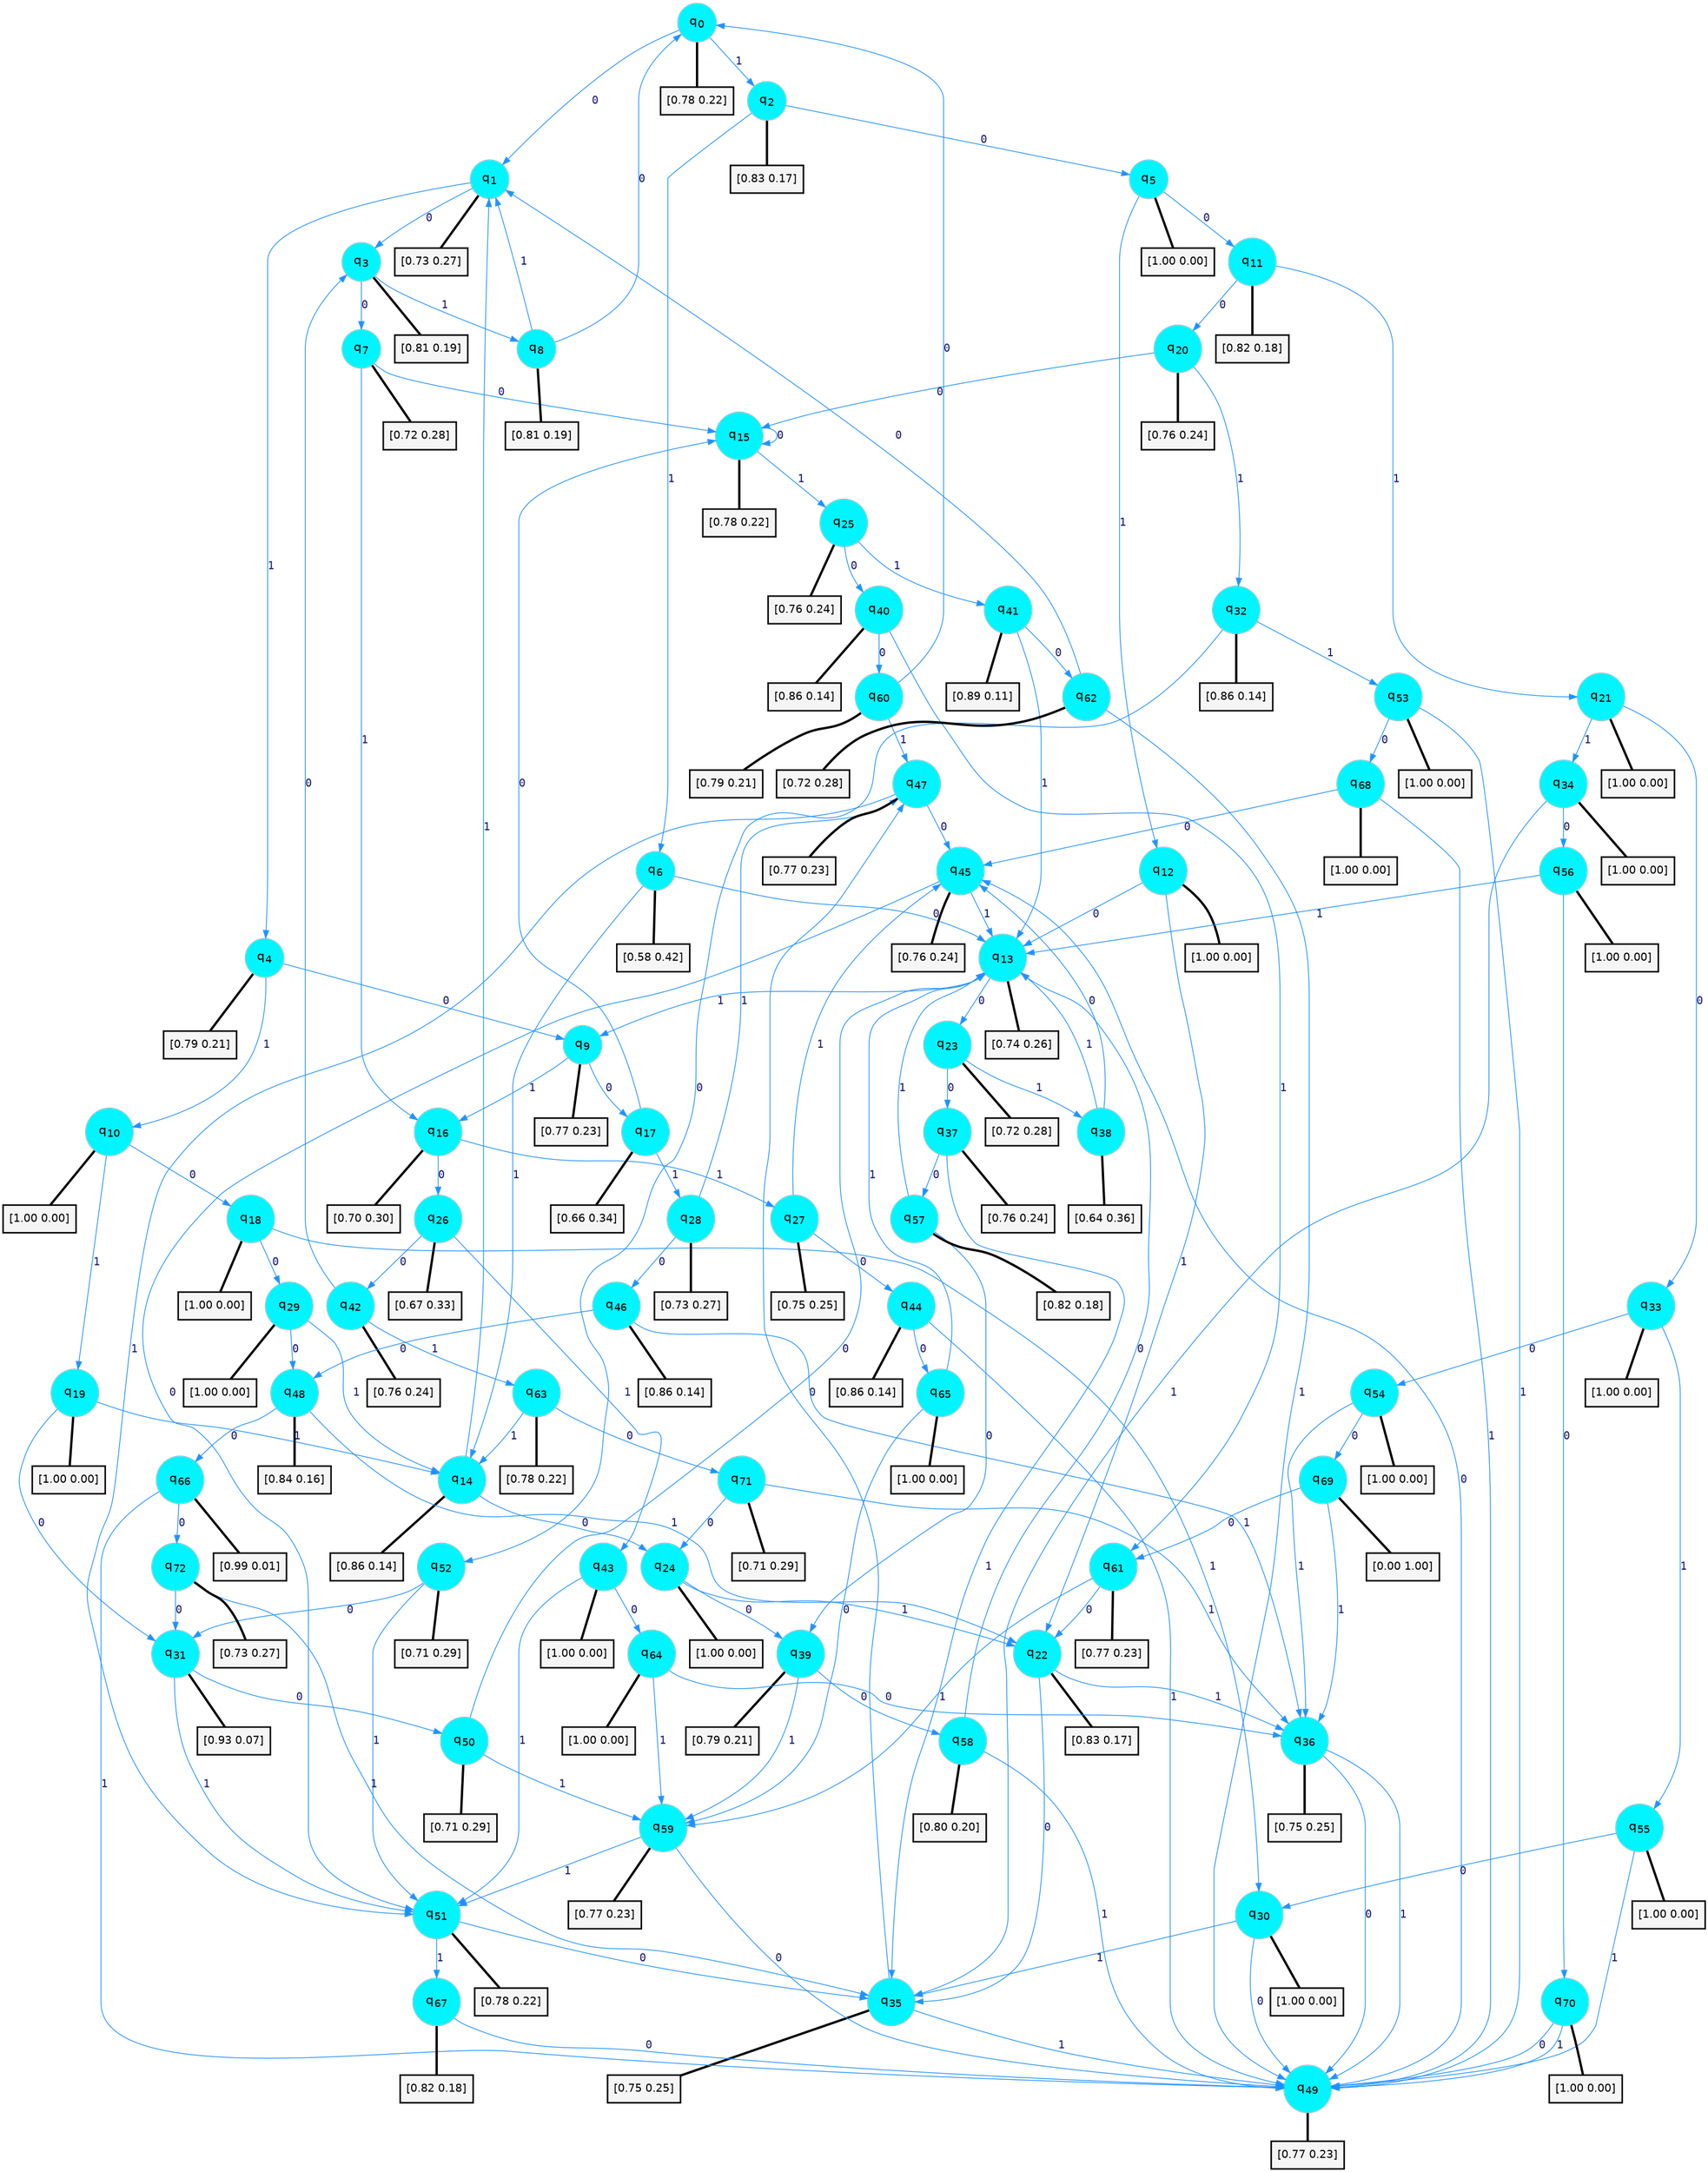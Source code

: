 digraph G {
graph [
bgcolor=transparent, dpi=300, rankdir=TD, size="40,25"];
node [
color=gray, fillcolor=turquoise1, fontcolor=black, fontname=Helvetica, fontsize=16, fontweight=bold, shape=circle, style=filled];
edge [
arrowsize=1, color=dodgerblue1, fontcolor=midnightblue, fontname=courier, fontweight=bold, penwidth=1, style=solid, weight=20];
0[label=<q<SUB>0</SUB>>];
1[label=<q<SUB>1</SUB>>];
2[label=<q<SUB>2</SUB>>];
3[label=<q<SUB>3</SUB>>];
4[label=<q<SUB>4</SUB>>];
5[label=<q<SUB>5</SUB>>];
6[label=<q<SUB>6</SUB>>];
7[label=<q<SUB>7</SUB>>];
8[label=<q<SUB>8</SUB>>];
9[label=<q<SUB>9</SUB>>];
10[label=<q<SUB>10</SUB>>];
11[label=<q<SUB>11</SUB>>];
12[label=<q<SUB>12</SUB>>];
13[label=<q<SUB>13</SUB>>];
14[label=<q<SUB>14</SUB>>];
15[label=<q<SUB>15</SUB>>];
16[label=<q<SUB>16</SUB>>];
17[label=<q<SUB>17</SUB>>];
18[label=<q<SUB>18</SUB>>];
19[label=<q<SUB>19</SUB>>];
20[label=<q<SUB>20</SUB>>];
21[label=<q<SUB>21</SUB>>];
22[label=<q<SUB>22</SUB>>];
23[label=<q<SUB>23</SUB>>];
24[label=<q<SUB>24</SUB>>];
25[label=<q<SUB>25</SUB>>];
26[label=<q<SUB>26</SUB>>];
27[label=<q<SUB>27</SUB>>];
28[label=<q<SUB>28</SUB>>];
29[label=<q<SUB>29</SUB>>];
30[label=<q<SUB>30</SUB>>];
31[label=<q<SUB>31</SUB>>];
32[label=<q<SUB>32</SUB>>];
33[label=<q<SUB>33</SUB>>];
34[label=<q<SUB>34</SUB>>];
35[label=<q<SUB>35</SUB>>];
36[label=<q<SUB>36</SUB>>];
37[label=<q<SUB>37</SUB>>];
38[label=<q<SUB>38</SUB>>];
39[label=<q<SUB>39</SUB>>];
40[label=<q<SUB>40</SUB>>];
41[label=<q<SUB>41</SUB>>];
42[label=<q<SUB>42</SUB>>];
43[label=<q<SUB>43</SUB>>];
44[label=<q<SUB>44</SUB>>];
45[label=<q<SUB>45</SUB>>];
46[label=<q<SUB>46</SUB>>];
47[label=<q<SUB>47</SUB>>];
48[label=<q<SUB>48</SUB>>];
49[label=<q<SUB>49</SUB>>];
50[label=<q<SUB>50</SUB>>];
51[label=<q<SUB>51</SUB>>];
52[label=<q<SUB>52</SUB>>];
53[label=<q<SUB>53</SUB>>];
54[label=<q<SUB>54</SUB>>];
55[label=<q<SUB>55</SUB>>];
56[label=<q<SUB>56</SUB>>];
57[label=<q<SUB>57</SUB>>];
58[label=<q<SUB>58</SUB>>];
59[label=<q<SUB>59</SUB>>];
60[label=<q<SUB>60</SUB>>];
61[label=<q<SUB>61</SUB>>];
62[label=<q<SUB>62</SUB>>];
63[label=<q<SUB>63</SUB>>];
64[label=<q<SUB>64</SUB>>];
65[label=<q<SUB>65</SUB>>];
66[label=<q<SUB>66</SUB>>];
67[label=<q<SUB>67</SUB>>];
68[label=<q<SUB>68</SUB>>];
69[label=<q<SUB>69</SUB>>];
70[label=<q<SUB>70</SUB>>];
71[label=<q<SUB>71</SUB>>];
72[label=<q<SUB>72</SUB>>];
73[label="[0.78 0.22]", shape=box,fontcolor=black, fontname=Helvetica, fontsize=14, penwidth=2, fillcolor=whitesmoke,color=black];
74[label="[0.73 0.27]", shape=box,fontcolor=black, fontname=Helvetica, fontsize=14, penwidth=2, fillcolor=whitesmoke,color=black];
75[label="[0.83 0.17]", shape=box,fontcolor=black, fontname=Helvetica, fontsize=14, penwidth=2, fillcolor=whitesmoke,color=black];
76[label="[0.81 0.19]", shape=box,fontcolor=black, fontname=Helvetica, fontsize=14, penwidth=2, fillcolor=whitesmoke,color=black];
77[label="[0.79 0.21]", shape=box,fontcolor=black, fontname=Helvetica, fontsize=14, penwidth=2, fillcolor=whitesmoke,color=black];
78[label="[1.00 0.00]", shape=box,fontcolor=black, fontname=Helvetica, fontsize=14, penwidth=2, fillcolor=whitesmoke,color=black];
79[label="[0.58 0.42]", shape=box,fontcolor=black, fontname=Helvetica, fontsize=14, penwidth=2, fillcolor=whitesmoke,color=black];
80[label="[0.72 0.28]", shape=box,fontcolor=black, fontname=Helvetica, fontsize=14, penwidth=2, fillcolor=whitesmoke,color=black];
81[label="[0.81 0.19]", shape=box,fontcolor=black, fontname=Helvetica, fontsize=14, penwidth=2, fillcolor=whitesmoke,color=black];
82[label="[0.77 0.23]", shape=box,fontcolor=black, fontname=Helvetica, fontsize=14, penwidth=2, fillcolor=whitesmoke,color=black];
83[label="[1.00 0.00]", shape=box,fontcolor=black, fontname=Helvetica, fontsize=14, penwidth=2, fillcolor=whitesmoke,color=black];
84[label="[0.82 0.18]", shape=box,fontcolor=black, fontname=Helvetica, fontsize=14, penwidth=2, fillcolor=whitesmoke,color=black];
85[label="[1.00 0.00]", shape=box,fontcolor=black, fontname=Helvetica, fontsize=14, penwidth=2, fillcolor=whitesmoke,color=black];
86[label="[0.74 0.26]", shape=box,fontcolor=black, fontname=Helvetica, fontsize=14, penwidth=2, fillcolor=whitesmoke,color=black];
87[label="[0.86 0.14]", shape=box,fontcolor=black, fontname=Helvetica, fontsize=14, penwidth=2, fillcolor=whitesmoke,color=black];
88[label="[0.78 0.22]", shape=box,fontcolor=black, fontname=Helvetica, fontsize=14, penwidth=2, fillcolor=whitesmoke,color=black];
89[label="[0.70 0.30]", shape=box,fontcolor=black, fontname=Helvetica, fontsize=14, penwidth=2, fillcolor=whitesmoke,color=black];
90[label="[0.66 0.34]", shape=box,fontcolor=black, fontname=Helvetica, fontsize=14, penwidth=2, fillcolor=whitesmoke,color=black];
91[label="[1.00 0.00]", shape=box,fontcolor=black, fontname=Helvetica, fontsize=14, penwidth=2, fillcolor=whitesmoke,color=black];
92[label="[1.00 0.00]", shape=box,fontcolor=black, fontname=Helvetica, fontsize=14, penwidth=2, fillcolor=whitesmoke,color=black];
93[label="[0.76 0.24]", shape=box,fontcolor=black, fontname=Helvetica, fontsize=14, penwidth=2, fillcolor=whitesmoke,color=black];
94[label="[1.00 0.00]", shape=box,fontcolor=black, fontname=Helvetica, fontsize=14, penwidth=2, fillcolor=whitesmoke,color=black];
95[label="[0.83 0.17]", shape=box,fontcolor=black, fontname=Helvetica, fontsize=14, penwidth=2, fillcolor=whitesmoke,color=black];
96[label="[0.72 0.28]", shape=box,fontcolor=black, fontname=Helvetica, fontsize=14, penwidth=2, fillcolor=whitesmoke,color=black];
97[label="[1.00 0.00]", shape=box,fontcolor=black, fontname=Helvetica, fontsize=14, penwidth=2, fillcolor=whitesmoke,color=black];
98[label="[0.76 0.24]", shape=box,fontcolor=black, fontname=Helvetica, fontsize=14, penwidth=2, fillcolor=whitesmoke,color=black];
99[label="[0.67 0.33]", shape=box,fontcolor=black, fontname=Helvetica, fontsize=14, penwidth=2, fillcolor=whitesmoke,color=black];
100[label="[0.75 0.25]", shape=box,fontcolor=black, fontname=Helvetica, fontsize=14, penwidth=2, fillcolor=whitesmoke,color=black];
101[label="[0.73 0.27]", shape=box,fontcolor=black, fontname=Helvetica, fontsize=14, penwidth=2, fillcolor=whitesmoke,color=black];
102[label="[1.00 0.00]", shape=box,fontcolor=black, fontname=Helvetica, fontsize=14, penwidth=2, fillcolor=whitesmoke,color=black];
103[label="[1.00 0.00]", shape=box,fontcolor=black, fontname=Helvetica, fontsize=14, penwidth=2, fillcolor=whitesmoke,color=black];
104[label="[0.93 0.07]", shape=box,fontcolor=black, fontname=Helvetica, fontsize=14, penwidth=2, fillcolor=whitesmoke,color=black];
105[label="[0.86 0.14]", shape=box,fontcolor=black, fontname=Helvetica, fontsize=14, penwidth=2, fillcolor=whitesmoke,color=black];
106[label="[1.00 0.00]", shape=box,fontcolor=black, fontname=Helvetica, fontsize=14, penwidth=2, fillcolor=whitesmoke,color=black];
107[label="[1.00 0.00]", shape=box,fontcolor=black, fontname=Helvetica, fontsize=14, penwidth=2, fillcolor=whitesmoke,color=black];
108[label="[0.75 0.25]", shape=box,fontcolor=black, fontname=Helvetica, fontsize=14, penwidth=2, fillcolor=whitesmoke,color=black];
109[label="[0.75 0.25]", shape=box,fontcolor=black, fontname=Helvetica, fontsize=14, penwidth=2, fillcolor=whitesmoke,color=black];
110[label="[0.76 0.24]", shape=box,fontcolor=black, fontname=Helvetica, fontsize=14, penwidth=2, fillcolor=whitesmoke,color=black];
111[label="[0.64 0.36]", shape=box,fontcolor=black, fontname=Helvetica, fontsize=14, penwidth=2, fillcolor=whitesmoke,color=black];
112[label="[0.79 0.21]", shape=box,fontcolor=black, fontname=Helvetica, fontsize=14, penwidth=2, fillcolor=whitesmoke,color=black];
113[label="[0.86 0.14]", shape=box,fontcolor=black, fontname=Helvetica, fontsize=14, penwidth=2, fillcolor=whitesmoke,color=black];
114[label="[0.89 0.11]", shape=box,fontcolor=black, fontname=Helvetica, fontsize=14, penwidth=2, fillcolor=whitesmoke,color=black];
115[label="[0.76 0.24]", shape=box,fontcolor=black, fontname=Helvetica, fontsize=14, penwidth=2, fillcolor=whitesmoke,color=black];
116[label="[1.00 0.00]", shape=box,fontcolor=black, fontname=Helvetica, fontsize=14, penwidth=2, fillcolor=whitesmoke,color=black];
117[label="[0.86 0.14]", shape=box,fontcolor=black, fontname=Helvetica, fontsize=14, penwidth=2, fillcolor=whitesmoke,color=black];
118[label="[0.76 0.24]", shape=box,fontcolor=black, fontname=Helvetica, fontsize=14, penwidth=2, fillcolor=whitesmoke,color=black];
119[label="[0.86 0.14]", shape=box,fontcolor=black, fontname=Helvetica, fontsize=14, penwidth=2, fillcolor=whitesmoke,color=black];
120[label="[0.77 0.23]", shape=box,fontcolor=black, fontname=Helvetica, fontsize=14, penwidth=2, fillcolor=whitesmoke,color=black];
121[label="[0.84 0.16]", shape=box,fontcolor=black, fontname=Helvetica, fontsize=14, penwidth=2, fillcolor=whitesmoke,color=black];
122[label="[0.77 0.23]", shape=box,fontcolor=black, fontname=Helvetica, fontsize=14, penwidth=2, fillcolor=whitesmoke,color=black];
123[label="[0.71 0.29]", shape=box,fontcolor=black, fontname=Helvetica, fontsize=14, penwidth=2, fillcolor=whitesmoke,color=black];
124[label="[0.78 0.22]", shape=box,fontcolor=black, fontname=Helvetica, fontsize=14, penwidth=2, fillcolor=whitesmoke,color=black];
125[label="[0.71 0.29]", shape=box,fontcolor=black, fontname=Helvetica, fontsize=14, penwidth=2, fillcolor=whitesmoke,color=black];
126[label="[1.00 0.00]", shape=box,fontcolor=black, fontname=Helvetica, fontsize=14, penwidth=2, fillcolor=whitesmoke,color=black];
127[label="[1.00 0.00]", shape=box,fontcolor=black, fontname=Helvetica, fontsize=14, penwidth=2, fillcolor=whitesmoke,color=black];
128[label="[1.00 0.00]", shape=box,fontcolor=black, fontname=Helvetica, fontsize=14, penwidth=2, fillcolor=whitesmoke,color=black];
129[label="[1.00 0.00]", shape=box,fontcolor=black, fontname=Helvetica, fontsize=14, penwidth=2, fillcolor=whitesmoke,color=black];
130[label="[0.82 0.18]", shape=box,fontcolor=black, fontname=Helvetica, fontsize=14, penwidth=2, fillcolor=whitesmoke,color=black];
131[label="[0.80 0.20]", shape=box,fontcolor=black, fontname=Helvetica, fontsize=14, penwidth=2, fillcolor=whitesmoke,color=black];
132[label="[0.77 0.23]", shape=box,fontcolor=black, fontname=Helvetica, fontsize=14, penwidth=2, fillcolor=whitesmoke,color=black];
133[label="[0.79 0.21]", shape=box,fontcolor=black, fontname=Helvetica, fontsize=14, penwidth=2, fillcolor=whitesmoke,color=black];
134[label="[0.77 0.23]", shape=box,fontcolor=black, fontname=Helvetica, fontsize=14, penwidth=2, fillcolor=whitesmoke,color=black];
135[label="[0.72 0.28]", shape=box,fontcolor=black, fontname=Helvetica, fontsize=14, penwidth=2, fillcolor=whitesmoke,color=black];
136[label="[0.78 0.22]", shape=box,fontcolor=black, fontname=Helvetica, fontsize=14, penwidth=2, fillcolor=whitesmoke,color=black];
137[label="[1.00 0.00]", shape=box,fontcolor=black, fontname=Helvetica, fontsize=14, penwidth=2, fillcolor=whitesmoke,color=black];
138[label="[1.00 0.00]", shape=box,fontcolor=black, fontname=Helvetica, fontsize=14, penwidth=2, fillcolor=whitesmoke,color=black];
139[label="[0.99 0.01]", shape=box,fontcolor=black, fontname=Helvetica, fontsize=14, penwidth=2, fillcolor=whitesmoke,color=black];
140[label="[0.82 0.18]", shape=box,fontcolor=black, fontname=Helvetica, fontsize=14, penwidth=2, fillcolor=whitesmoke,color=black];
141[label="[1.00 0.00]", shape=box,fontcolor=black, fontname=Helvetica, fontsize=14, penwidth=2, fillcolor=whitesmoke,color=black];
142[label="[0.00 1.00]", shape=box,fontcolor=black, fontname=Helvetica, fontsize=14, penwidth=2, fillcolor=whitesmoke,color=black];
143[label="[1.00 0.00]", shape=box,fontcolor=black, fontname=Helvetica, fontsize=14, penwidth=2, fillcolor=whitesmoke,color=black];
144[label="[0.71 0.29]", shape=box,fontcolor=black, fontname=Helvetica, fontsize=14, penwidth=2, fillcolor=whitesmoke,color=black];
145[label="[0.73 0.27]", shape=box,fontcolor=black, fontname=Helvetica, fontsize=14, penwidth=2, fillcolor=whitesmoke,color=black];
0->1 [label=0];
0->2 [label=1];
0->73 [arrowhead=none, penwidth=3,color=black];
1->3 [label=0];
1->4 [label=1];
1->74 [arrowhead=none, penwidth=3,color=black];
2->5 [label=0];
2->6 [label=1];
2->75 [arrowhead=none, penwidth=3,color=black];
3->7 [label=0];
3->8 [label=1];
3->76 [arrowhead=none, penwidth=3,color=black];
4->9 [label=0];
4->10 [label=1];
4->77 [arrowhead=none, penwidth=3,color=black];
5->11 [label=0];
5->12 [label=1];
5->78 [arrowhead=none, penwidth=3,color=black];
6->13 [label=0];
6->14 [label=1];
6->79 [arrowhead=none, penwidth=3,color=black];
7->15 [label=0];
7->16 [label=1];
7->80 [arrowhead=none, penwidth=3,color=black];
8->0 [label=0];
8->1 [label=1];
8->81 [arrowhead=none, penwidth=3,color=black];
9->17 [label=0];
9->16 [label=1];
9->82 [arrowhead=none, penwidth=3,color=black];
10->18 [label=0];
10->19 [label=1];
10->83 [arrowhead=none, penwidth=3,color=black];
11->20 [label=0];
11->21 [label=1];
11->84 [arrowhead=none, penwidth=3,color=black];
12->13 [label=0];
12->22 [label=1];
12->85 [arrowhead=none, penwidth=3,color=black];
13->23 [label=0];
13->9 [label=1];
13->86 [arrowhead=none, penwidth=3,color=black];
14->24 [label=0];
14->1 [label=1];
14->87 [arrowhead=none, penwidth=3,color=black];
15->15 [label=0];
15->25 [label=1];
15->88 [arrowhead=none, penwidth=3,color=black];
16->26 [label=0];
16->27 [label=1];
16->89 [arrowhead=none, penwidth=3,color=black];
17->15 [label=0];
17->28 [label=1];
17->90 [arrowhead=none, penwidth=3,color=black];
18->29 [label=0];
18->30 [label=1];
18->91 [arrowhead=none, penwidth=3,color=black];
19->31 [label=0];
19->14 [label=1];
19->92 [arrowhead=none, penwidth=3,color=black];
20->15 [label=0];
20->32 [label=1];
20->93 [arrowhead=none, penwidth=3,color=black];
21->33 [label=0];
21->34 [label=1];
21->94 [arrowhead=none, penwidth=3,color=black];
22->35 [label=0];
22->36 [label=1];
22->95 [arrowhead=none, penwidth=3,color=black];
23->37 [label=0];
23->38 [label=1];
23->96 [arrowhead=none, penwidth=3,color=black];
24->39 [label=0];
24->22 [label=1];
24->97 [arrowhead=none, penwidth=3,color=black];
25->40 [label=0];
25->41 [label=1];
25->98 [arrowhead=none, penwidth=3,color=black];
26->42 [label=0];
26->43 [label=1];
26->99 [arrowhead=none, penwidth=3,color=black];
27->44 [label=0];
27->45 [label=1];
27->100 [arrowhead=none, penwidth=3,color=black];
28->46 [label=0];
28->47 [label=1];
28->101 [arrowhead=none, penwidth=3,color=black];
29->48 [label=0];
29->14 [label=1];
29->102 [arrowhead=none, penwidth=3,color=black];
30->49 [label=0];
30->35 [label=1];
30->103 [arrowhead=none, penwidth=3,color=black];
31->50 [label=0];
31->51 [label=1];
31->104 [arrowhead=none, penwidth=3,color=black];
32->52 [label=0];
32->53 [label=1];
32->105 [arrowhead=none, penwidth=3,color=black];
33->54 [label=0];
33->55 [label=1];
33->106 [arrowhead=none, penwidth=3,color=black];
34->56 [label=0];
34->35 [label=1];
34->107 [arrowhead=none, penwidth=3,color=black];
35->47 [label=0];
35->49 [label=1];
35->108 [arrowhead=none, penwidth=3,color=black];
36->49 [label=0];
36->49 [label=1];
36->109 [arrowhead=none, penwidth=3,color=black];
37->57 [label=0];
37->35 [label=1];
37->110 [arrowhead=none, penwidth=3,color=black];
38->45 [label=0];
38->13 [label=1];
38->111 [arrowhead=none, penwidth=3,color=black];
39->58 [label=0];
39->59 [label=1];
39->112 [arrowhead=none, penwidth=3,color=black];
40->60 [label=0];
40->61 [label=1];
40->113 [arrowhead=none, penwidth=3,color=black];
41->62 [label=0];
41->13 [label=1];
41->114 [arrowhead=none, penwidth=3,color=black];
42->3 [label=0];
42->63 [label=1];
42->115 [arrowhead=none, penwidth=3,color=black];
43->64 [label=0];
43->51 [label=1];
43->116 [arrowhead=none, penwidth=3,color=black];
44->65 [label=0];
44->49 [label=1];
44->117 [arrowhead=none, penwidth=3,color=black];
45->51 [label=0];
45->13 [label=1];
45->118 [arrowhead=none, penwidth=3,color=black];
46->48 [label=0];
46->36 [label=1];
46->119 [arrowhead=none, penwidth=3,color=black];
47->45 [label=0];
47->51 [label=1];
47->120 [arrowhead=none, penwidth=3,color=black];
48->66 [label=0];
48->22 [label=1];
48->121 [arrowhead=none, penwidth=3,color=black];
49->45 [label=0];
49->122 [arrowhead=none, penwidth=3,color=black];
50->13 [label=0];
50->59 [label=1];
50->123 [arrowhead=none, penwidth=3,color=black];
51->35 [label=0];
51->67 [label=1];
51->124 [arrowhead=none, penwidth=3,color=black];
52->31 [label=0];
52->51 [label=1];
52->125 [arrowhead=none, penwidth=3,color=black];
53->68 [label=0];
53->49 [label=1];
53->126 [arrowhead=none, penwidth=3,color=black];
54->69 [label=0];
54->36 [label=1];
54->127 [arrowhead=none, penwidth=3,color=black];
55->30 [label=0];
55->49 [label=1];
55->128 [arrowhead=none, penwidth=3,color=black];
56->70 [label=0];
56->13 [label=1];
56->129 [arrowhead=none, penwidth=3,color=black];
57->39 [label=0];
57->13 [label=1];
57->130 [arrowhead=none, penwidth=3,color=black];
58->13 [label=0];
58->49 [label=1];
58->131 [arrowhead=none, penwidth=3,color=black];
59->49 [label=0];
59->51 [label=1];
59->132 [arrowhead=none, penwidth=3,color=black];
60->0 [label=0];
60->47 [label=1];
60->133 [arrowhead=none, penwidth=3,color=black];
61->22 [label=0];
61->59 [label=1];
61->134 [arrowhead=none, penwidth=3,color=black];
62->1 [label=0];
62->49 [label=1];
62->135 [arrowhead=none, penwidth=3,color=black];
63->71 [label=0];
63->14 [label=1];
63->136 [arrowhead=none, penwidth=3,color=black];
64->36 [label=0];
64->59 [label=1];
64->137 [arrowhead=none, penwidth=3,color=black];
65->59 [label=0];
65->13 [label=1];
65->138 [arrowhead=none, penwidth=3,color=black];
66->72 [label=0];
66->49 [label=1];
66->139 [arrowhead=none, penwidth=3,color=black];
67->49 [label=0];
67->140 [arrowhead=none, penwidth=3,color=black];
68->45 [label=0];
68->49 [label=1];
68->141 [arrowhead=none, penwidth=3,color=black];
69->61 [label=0];
69->36 [label=1];
69->142 [arrowhead=none, penwidth=3,color=black];
70->49 [label=0];
70->49 [label=1];
70->143 [arrowhead=none, penwidth=3,color=black];
71->24 [label=0];
71->36 [label=1];
71->144 [arrowhead=none, penwidth=3,color=black];
72->31 [label=0];
72->35 [label=1];
72->145 [arrowhead=none, penwidth=3,color=black];
}
